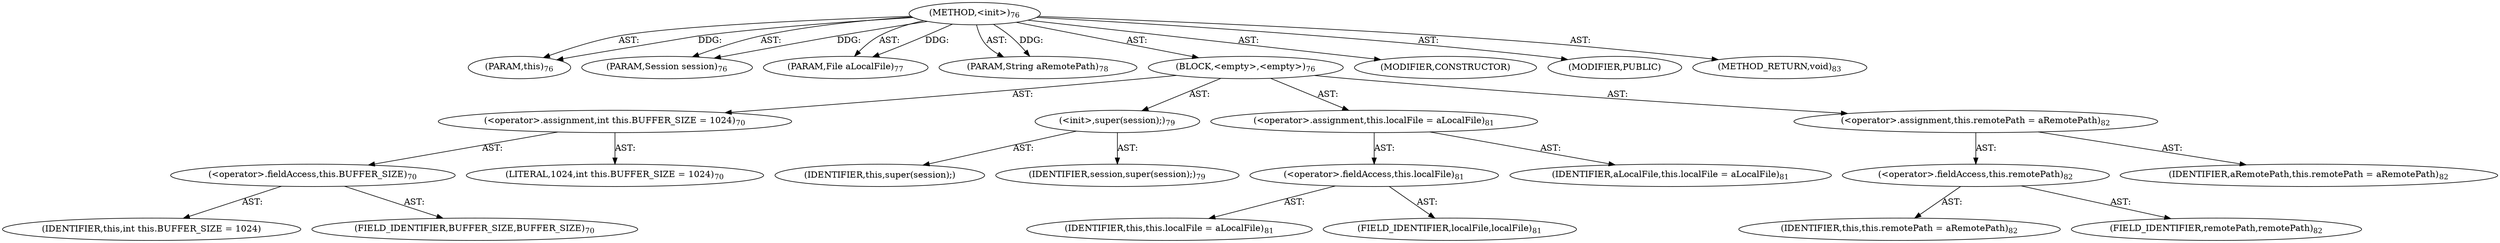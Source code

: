 digraph "&lt;init&gt;" {  
"111669149696" [label = <(METHOD,&lt;init&gt;)<SUB>76</SUB>> ]
"115964116998" [label = <(PARAM,this)<SUB>76</SUB>> ]
"115964117000" [label = <(PARAM,Session session)<SUB>76</SUB>> ]
"115964117002" [label = <(PARAM,File aLocalFile)<SUB>77</SUB>> ]
"115964117003" [label = <(PARAM,String aRemotePath)<SUB>78</SUB>> ]
"25769803776" [label = <(BLOCK,&lt;empty&gt;,&lt;empty&gt;)<SUB>76</SUB>> ]
"30064771074" [label = <(&lt;operator&gt;.assignment,int this.BUFFER_SIZE = 1024)<SUB>70</SUB>> ]
"30064771075" [label = <(&lt;operator&gt;.fieldAccess,this.BUFFER_SIZE)<SUB>70</SUB>> ]
"68719476763" [label = <(IDENTIFIER,this,int this.BUFFER_SIZE = 1024)> ]
"55834574848" [label = <(FIELD_IDENTIFIER,BUFFER_SIZE,BUFFER_SIZE)<SUB>70</SUB>> ]
"90194313216" [label = <(LITERAL,1024,int this.BUFFER_SIZE = 1024)<SUB>70</SUB>> ]
"30064771072" [label = <(&lt;init&gt;,super(session);)<SUB>79</SUB>> ]
"68719476755" [label = <(IDENTIFIER,this,super(session);)> ]
"68719476761" [label = <(IDENTIFIER,session,super(session);)<SUB>79</SUB>> ]
"30064771076" [label = <(&lt;operator&gt;.assignment,this.localFile = aLocalFile)<SUB>81</SUB>> ]
"30064771077" [label = <(&lt;operator&gt;.fieldAccess,this.localFile)<SUB>81</SUB>> ]
"68719476756" [label = <(IDENTIFIER,this,this.localFile = aLocalFile)<SUB>81</SUB>> ]
"55834574849" [label = <(FIELD_IDENTIFIER,localFile,localFile)<SUB>81</SUB>> ]
"68719476764" [label = <(IDENTIFIER,aLocalFile,this.localFile = aLocalFile)<SUB>81</SUB>> ]
"30064771078" [label = <(&lt;operator&gt;.assignment,this.remotePath = aRemotePath)<SUB>82</SUB>> ]
"30064771079" [label = <(&lt;operator&gt;.fieldAccess,this.remotePath)<SUB>82</SUB>> ]
"68719476757" [label = <(IDENTIFIER,this,this.remotePath = aRemotePath)<SUB>82</SUB>> ]
"55834574850" [label = <(FIELD_IDENTIFIER,remotePath,remotePath)<SUB>82</SUB>> ]
"68719476765" [label = <(IDENTIFIER,aRemotePath,this.remotePath = aRemotePath)<SUB>82</SUB>> ]
"133143986180" [label = <(MODIFIER,CONSTRUCTOR)> ]
"133143986181" [label = <(MODIFIER,PUBLIC)> ]
"128849018880" [label = <(METHOD_RETURN,void)<SUB>83</SUB>> ]
  "111669149696" -> "115964116998"  [ label = "AST: "] 
  "111669149696" -> "115964117000"  [ label = "AST: "] 
  "111669149696" -> "115964117002"  [ label = "AST: "] 
  "111669149696" -> "115964117003"  [ label = "AST: "] 
  "111669149696" -> "25769803776"  [ label = "AST: "] 
  "111669149696" -> "133143986180"  [ label = "AST: "] 
  "111669149696" -> "133143986181"  [ label = "AST: "] 
  "111669149696" -> "128849018880"  [ label = "AST: "] 
  "25769803776" -> "30064771074"  [ label = "AST: "] 
  "25769803776" -> "30064771072"  [ label = "AST: "] 
  "25769803776" -> "30064771076"  [ label = "AST: "] 
  "25769803776" -> "30064771078"  [ label = "AST: "] 
  "30064771074" -> "30064771075"  [ label = "AST: "] 
  "30064771074" -> "90194313216"  [ label = "AST: "] 
  "30064771075" -> "68719476763"  [ label = "AST: "] 
  "30064771075" -> "55834574848"  [ label = "AST: "] 
  "30064771072" -> "68719476755"  [ label = "AST: "] 
  "30064771072" -> "68719476761"  [ label = "AST: "] 
  "30064771076" -> "30064771077"  [ label = "AST: "] 
  "30064771076" -> "68719476764"  [ label = "AST: "] 
  "30064771077" -> "68719476756"  [ label = "AST: "] 
  "30064771077" -> "55834574849"  [ label = "AST: "] 
  "30064771078" -> "30064771079"  [ label = "AST: "] 
  "30064771078" -> "68719476765"  [ label = "AST: "] 
  "30064771079" -> "68719476757"  [ label = "AST: "] 
  "30064771079" -> "55834574850"  [ label = "AST: "] 
  "111669149696" -> "115964116998"  [ label = "DDG: "] 
  "111669149696" -> "115964117000"  [ label = "DDG: "] 
  "111669149696" -> "115964117002"  [ label = "DDG: "] 
  "111669149696" -> "115964117003"  [ label = "DDG: "] 
}
